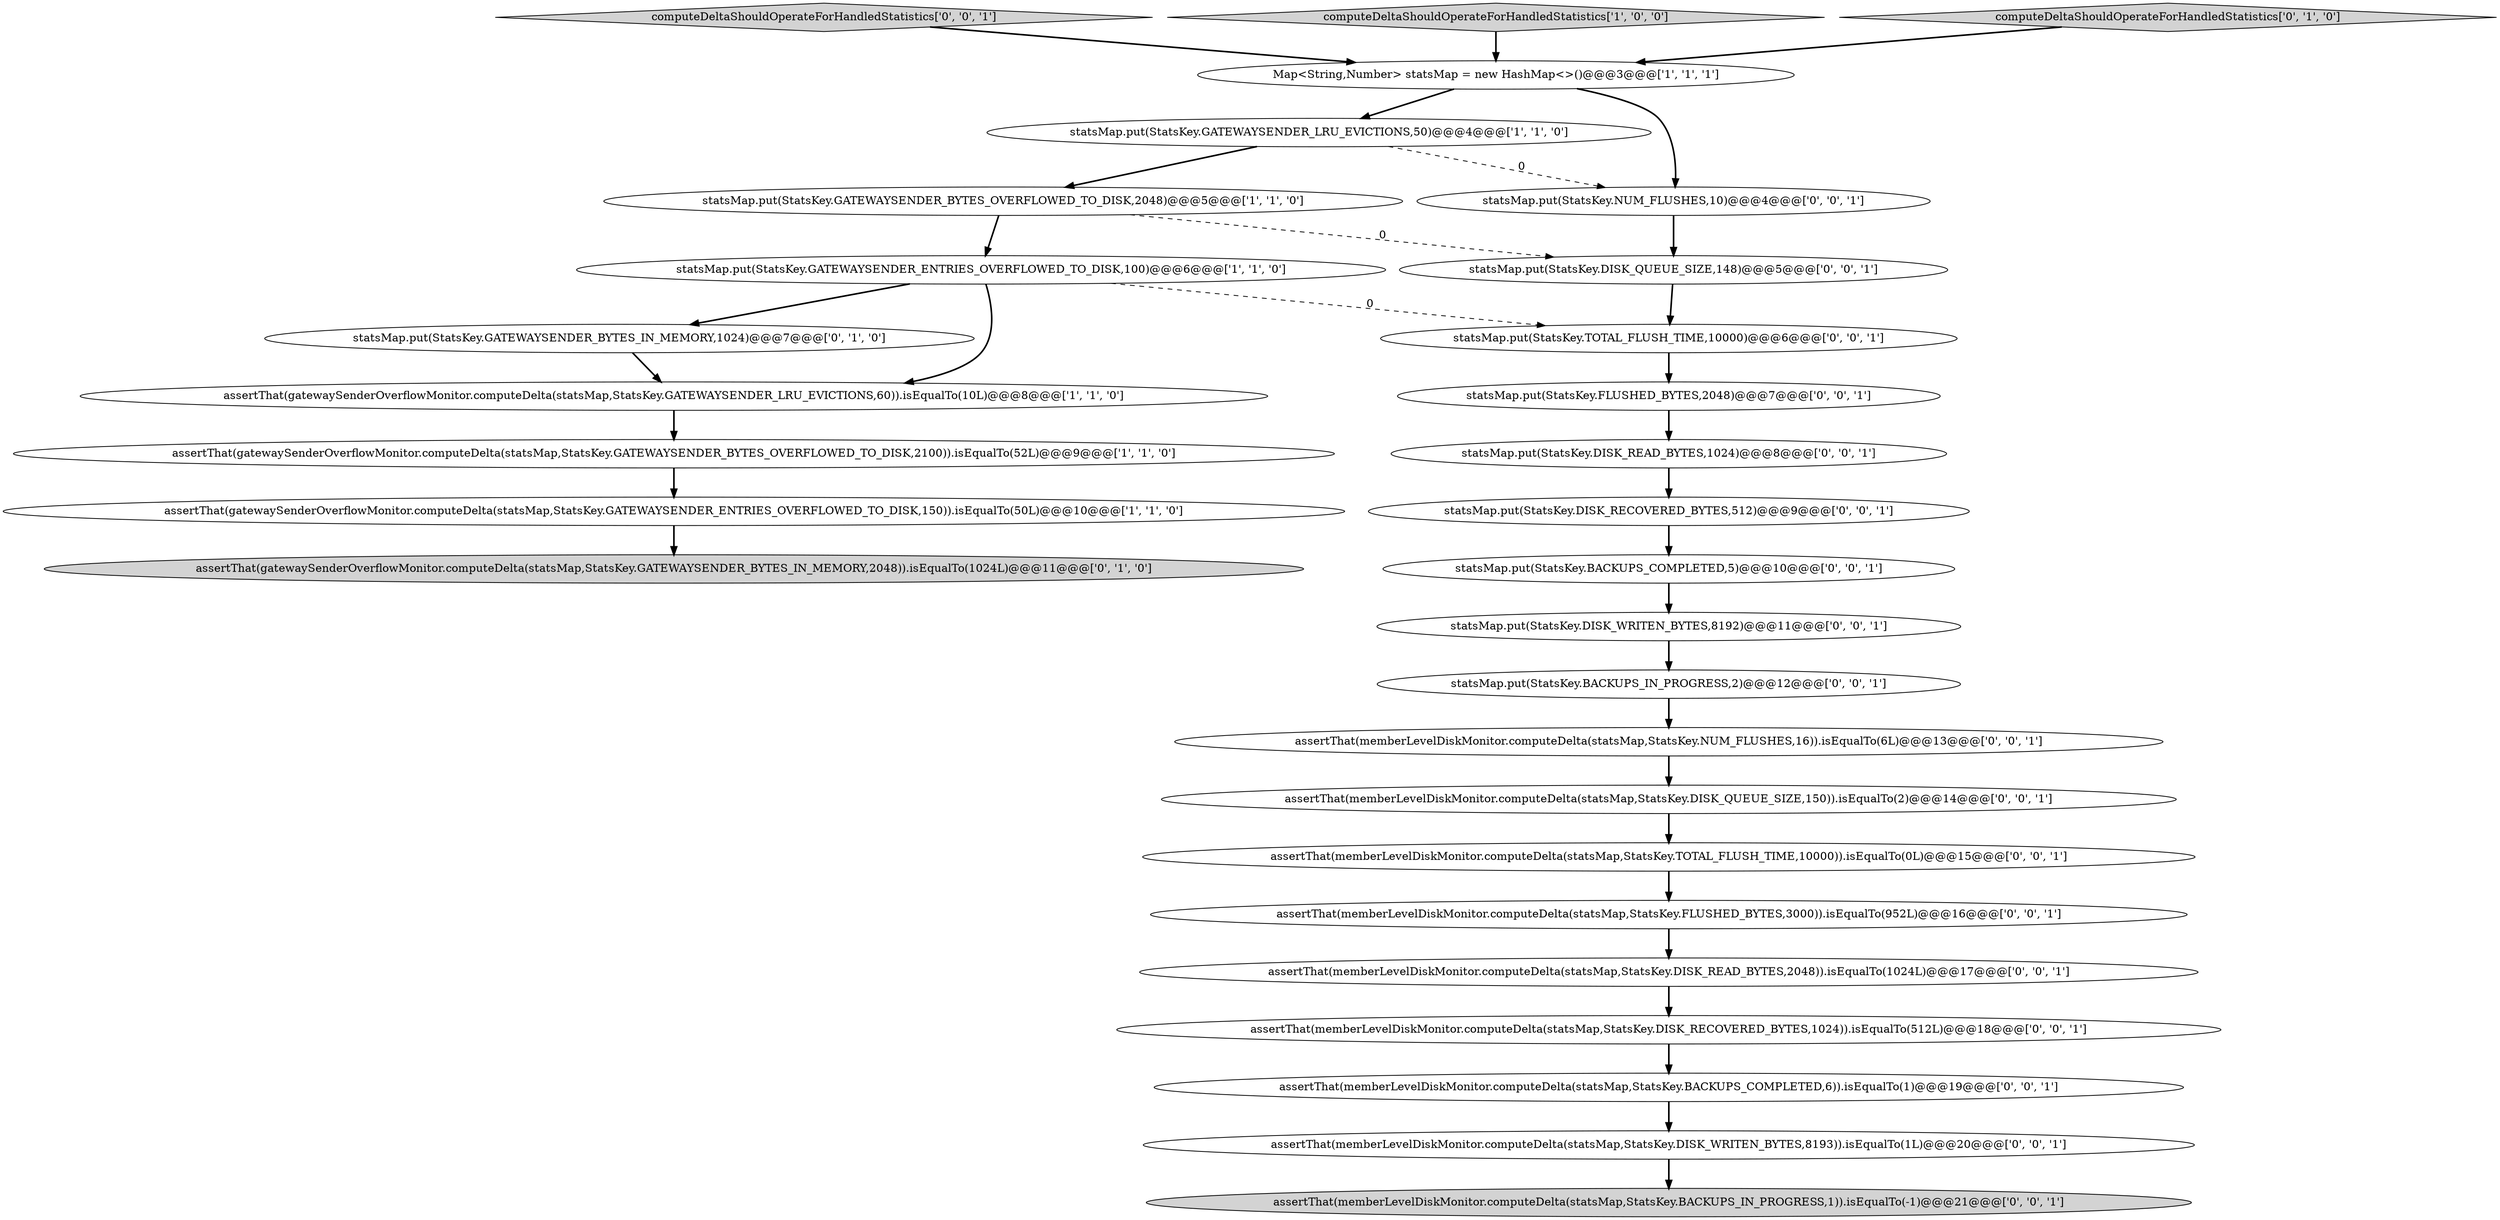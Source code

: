 digraph {
1 [style = filled, label = "assertThat(gatewaySenderOverflowMonitor.computeDelta(statsMap,StatsKey.GATEWAYSENDER_BYTES_OVERFLOWED_TO_DISK,2100)).isEqualTo(52L)@@@9@@@['1', '1', '0']", fillcolor = white, shape = ellipse image = "AAA0AAABBB1BBB"];
5 [style = filled, label = "statsMap.put(StatsKey.GATEWAYSENDER_LRU_EVICTIONS,50)@@@4@@@['1', '1', '0']", fillcolor = white, shape = ellipse image = "AAA0AAABBB1BBB"];
26 [style = filled, label = "assertThat(memberLevelDiskMonitor.computeDelta(statsMap,StatsKey.DISK_WRITEN_BYTES,8193)).isEqualTo(1L)@@@20@@@['0', '0', '1']", fillcolor = white, shape = ellipse image = "AAA0AAABBB3BBB"];
18 [style = filled, label = "statsMap.put(StatsKey.DISK_RECOVERED_BYTES,512)@@@9@@@['0', '0', '1']", fillcolor = white, shape = ellipse image = "AAA0AAABBB3BBB"];
24 [style = filled, label = "statsMap.put(StatsKey.BACKUPS_COMPLETED,5)@@@10@@@['0', '0', '1']", fillcolor = white, shape = ellipse image = "AAA0AAABBB3BBB"];
16 [style = filled, label = "statsMap.put(StatsKey.FLUSHED_BYTES,2048)@@@7@@@['0', '0', '1']", fillcolor = white, shape = ellipse image = "AAA0AAABBB3BBB"];
25 [style = filled, label = "assertThat(memberLevelDiskMonitor.computeDelta(statsMap,StatsKey.NUM_FLUSHES,16)).isEqualTo(6L)@@@13@@@['0', '0', '1']", fillcolor = white, shape = ellipse image = "AAA0AAABBB3BBB"];
2 [style = filled, label = "Map<String,Number> statsMap = new HashMap<>()@@@3@@@['1', '1', '1']", fillcolor = white, shape = ellipse image = "AAA0AAABBB1BBB"];
4 [style = filled, label = "statsMap.put(StatsKey.GATEWAYSENDER_ENTRIES_OVERFLOWED_TO_DISK,100)@@@6@@@['1', '1', '0']", fillcolor = white, shape = ellipse image = "AAA0AAABBB1BBB"];
19 [style = filled, label = "computeDeltaShouldOperateForHandledStatistics['0', '0', '1']", fillcolor = lightgray, shape = diamond image = "AAA0AAABBB3BBB"];
27 [style = filled, label = "assertThat(memberLevelDiskMonitor.computeDelta(statsMap,StatsKey.BACKUPS_IN_PROGRESS,1)).isEqualTo(-1)@@@21@@@['0', '0', '1']", fillcolor = lightgray, shape = ellipse image = "AAA0AAABBB3BBB"];
15 [style = filled, label = "statsMap.put(StatsKey.DISK_READ_BYTES,1024)@@@8@@@['0', '0', '1']", fillcolor = white, shape = ellipse image = "AAA0AAABBB3BBB"];
11 [style = filled, label = "assertThat(memberLevelDiskMonitor.computeDelta(statsMap,StatsKey.TOTAL_FLUSH_TIME,10000)).isEqualTo(0L)@@@15@@@['0', '0', '1']", fillcolor = white, shape = ellipse image = "AAA0AAABBB3BBB"];
10 [style = filled, label = "statsMap.put(StatsKey.GATEWAYSENDER_BYTES_IN_MEMORY,1024)@@@7@@@['0', '1', '0']", fillcolor = white, shape = ellipse image = "AAA1AAABBB2BBB"];
21 [style = filled, label = "assertThat(memberLevelDiskMonitor.computeDelta(statsMap,StatsKey.DISK_RECOVERED_BYTES,1024)).isEqualTo(512L)@@@18@@@['0', '0', '1']", fillcolor = white, shape = ellipse image = "AAA0AAABBB3BBB"];
13 [style = filled, label = "assertThat(memberLevelDiskMonitor.computeDelta(statsMap,StatsKey.DISK_QUEUE_SIZE,150)).isEqualTo(2)@@@14@@@['0', '0', '1']", fillcolor = white, shape = ellipse image = "AAA0AAABBB3BBB"];
3 [style = filled, label = "statsMap.put(StatsKey.GATEWAYSENDER_BYTES_OVERFLOWED_TO_DISK,2048)@@@5@@@['1', '1', '0']", fillcolor = white, shape = ellipse image = "AAA0AAABBB1BBB"];
0 [style = filled, label = "assertThat(gatewaySenderOverflowMonitor.computeDelta(statsMap,StatsKey.GATEWAYSENDER_LRU_EVICTIONS,60)).isEqualTo(10L)@@@8@@@['1', '1', '0']", fillcolor = white, shape = ellipse image = "AAA0AAABBB1BBB"];
28 [style = filled, label = "statsMap.put(StatsKey.BACKUPS_IN_PROGRESS,2)@@@12@@@['0', '0', '1']", fillcolor = white, shape = ellipse image = "AAA0AAABBB3BBB"];
7 [style = filled, label = "computeDeltaShouldOperateForHandledStatistics['1', '0', '0']", fillcolor = lightgray, shape = diamond image = "AAA0AAABBB1BBB"];
20 [style = filled, label = "statsMap.put(StatsKey.DISK_QUEUE_SIZE,148)@@@5@@@['0', '0', '1']", fillcolor = white, shape = ellipse image = "AAA0AAABBB3BBB"];
17 [style = filled, label = "statsMap.put(StatsKey.NUM_FLUSHES,10)@@@4@@@['0', '0', '1']", fillcolor = white, shape = ellipse image = "AAA0AAABBB3BBB"];
22 [style = filled, label = "statsMap.put(StatsKey.TOTAL_FLUSH_TIME,10000)@@@6@@@['0', '0', '1']", fillcolor = white, shape = ellipse image = "AAA0AAABBB3BBB"];
23 [style = filled, label = "statsMap.put(StatsKey.DISK_WRITEN_BYTES,8192)@@@11@@@['0', '0', '1']", fillcolor = white, shape = ellipse image = "AAA0AAABBB3BBB"];
9 [style = filled, label = "assertThat(gatewaySenderOverflowMonitor.computeDelta(statsMap,StatsKey.GATEWAYSENDER_BYTES_IN_MEMORY,2048)).isEqualTo(1024L)@@@11@@@['0', '1', '0']", fillcolor = lightgray, shape = ellipse image = "AAA1AAABBB2BBB"];
12 [style = filled, label = "assertThat(memberLevelDiskMonitor.computeDelta(statsMap,StatsKey.BACKUPS_COMPLETED,6)).isEqualTo(1)@@@19@@@['0', '0', '1']", fillcolor = white, shape = ellipse image = "AAA0AAABBB3BBB"];
6 [style = filled, label = "assertThat(gatewaySenderOverflowMonitor.computeDelta(statsMap,StatsKey.GATEWAYSENDER_ENTRIES_OVERFLOWED_TO_DISK,150)).isEqualTo(50L)@@@10@@@['1', '1', '0']", fillcolor = white, shape = ellipse image = "AAA0AAABBB1BBB"];
8 [style = filled, label = "computeDeltaShouldOperateForHandledStatistics['0', '1', '0']", fillcolor = lightgray, shape = diamond image = "AAA0AAABBB2BBB"];
29 [style = filled, label = "assertThat(memberLevelDiskMonitor.computeDelta(statsMap,StatsKey.DISK_READ_BYTES,2048)).isEqualTo(1024L)@@@17@@@['0', '0', '1']", fillcolor = white, shape = ellipse image = "AAA0AAABBB3BBB"];
14 [style = filled, label = "assertThat(memberLevelDiskMonitor.computeDelta(statsMap,StatsKey.FLUSHED_BYTES,3000)).isEqualTo(952L)@@@16@@@['0', '0', '1']", fillcolor = white, shape = ellipse image = "AAA0AAABBB3BBB"];
12->26 [style = bold, label=""];
29->21 [style = bold, label=""];
3->20 [style = dashed, label="0"];
24->23 [style = bold, label=""];
15->18 [style = bold, label=""];
18->24 [style = bold, label=""];
2->5 [style = bold, label=""];
20->22 [style = bold, label=""];
22->16 [style = bold, label=""];
16->15 [style = bold, label=""];
17->20 [style = bold, label=""];
1->6 [style = bold, label=""];
26->27 [style = bold, label=""];
0->1 [style = bold, label=""];
11->14 [style = bold, label=""];
21->12 [style = bold, label=""];
2->17 [style = bold, label=""];
6->9 [style = bold, label=""];
14->29 [style = bold, label=""];
13->11 [style = bold, label=""];
8->2 [style = bold, label=""];
4->22 [style = dashed, label="0"];
25->13 [style = bold, label=""];
4->10 [style = bold, label=""];
23->28 [style = bold, label=""];
5->3 [style = bold, label=""];
19->2 [style = bold, label=""];
5->17 [style = dashed, label="0"];
28->25 [style = bold, label=""];
3->4 [style = bold, label=""];
10->0 [style = bold, label=""];
4->0 [style = bold, label=""];
7->2 [style = bold, label=""];
}
